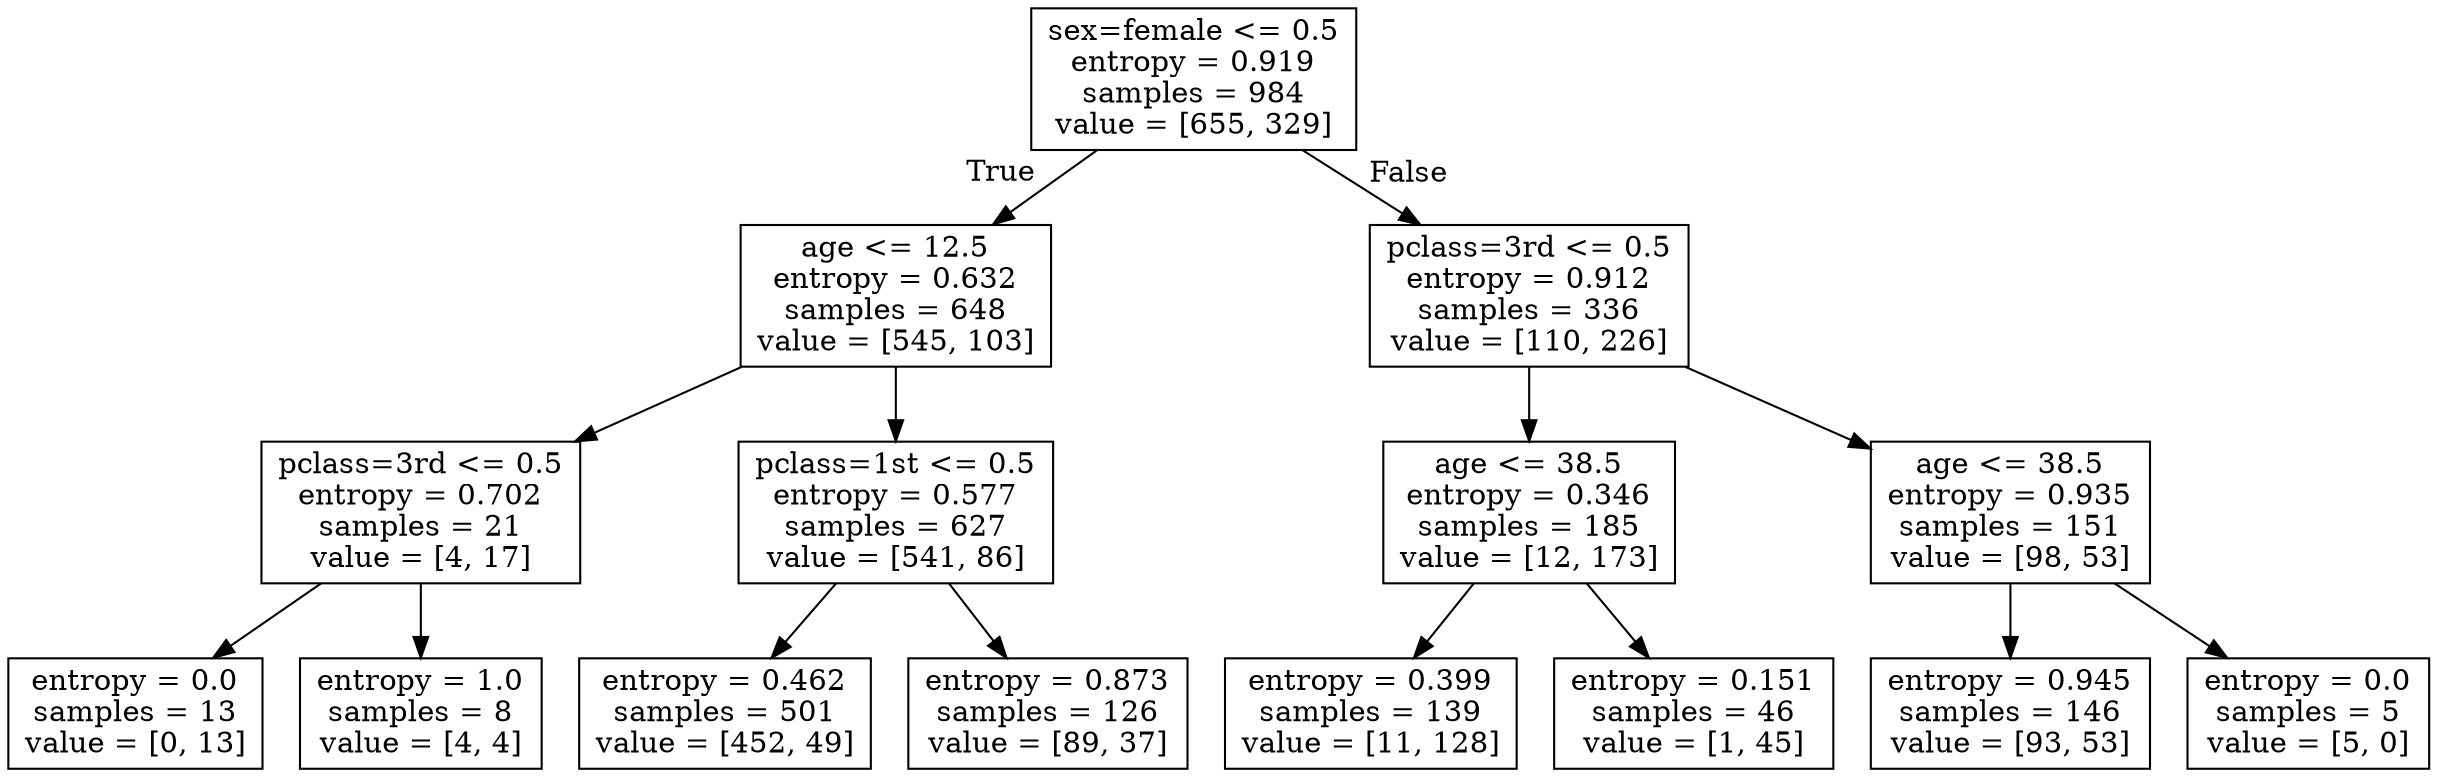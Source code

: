 digraph Tree {
node [shape=box] ;
0 [label="sex=female <= 0.5\nentropy = 0.919\nsamples = 984\nvalue = [655, 329]"] ;
1 [label="age <= 12.5\nentropy = 0.632\nsamples = 648\nvalue = [545, 103]"] ;
0 -> 1 [labeldistance=2.5, labelangle=45, headlabel="True"] ;
2 [label="pclass=3rd <= 0.5\nentropy = 0.702\nsamples = 21\nvalue = [4, 17]"] ;
1 -> 2 ;
3 [label="entropy = 0.0\nsamples = 13\nvalue = [0, 13]"] ;
2 -> 3 ;
4 [label="entropy = 1.0\nsamples = 8\nvalue = [4, 4]"] ;
2 -> 4 ;
5 [label="pclass=1st <= 0.5\nentropy = 0.577\nsamples = 627\nvalue = [541, 86]"] ;
1 -> 5 ;
6 [label="entropy = 0.462\nsamples = 501\nvalue = [452, 49]"] ;
5 -> 6 ;
7 [label="entropy = 0.873\nsamples = 126\nvalue = [89, 37]"] ;
5 -> 7 ;
8 [label="pclass=3rd <= 0.5\nentropy = 0.912\nsamples = 336\nvalue = [110, 226]"] ;
0 -> 8 [labeldistance=2.5, labelangle=-45, headlabel="False"] ;
9 [label="age <= 38.5\nentropy = 0.346\nsamples = 185\nvalue = [12, 173]"] ;
8 -> 9 ;
10 [label="entropy = 0.399\nsamples = 139\nvalue = [11, 128]"] ;
9 -> 10 ;
11 [label="entropy = 0.151\nsamples = 46\nvalue = [1, 45]"] ;
9 -> 11 ;
12 [label="age <= 38.5\nentropy = 0.935\nsamples = 151\nvalue = [98, 53]"] ;
8 -> 12 ;
13 [label="entropy = 0.945\nsamples = 146\nvalue = [93, 53]"] ;
12 -> 13 ;
14 [label="entropy = 0.0\nsamples = 5\nvalue = [5, 0]"] ;
12 -> 14 ;
}